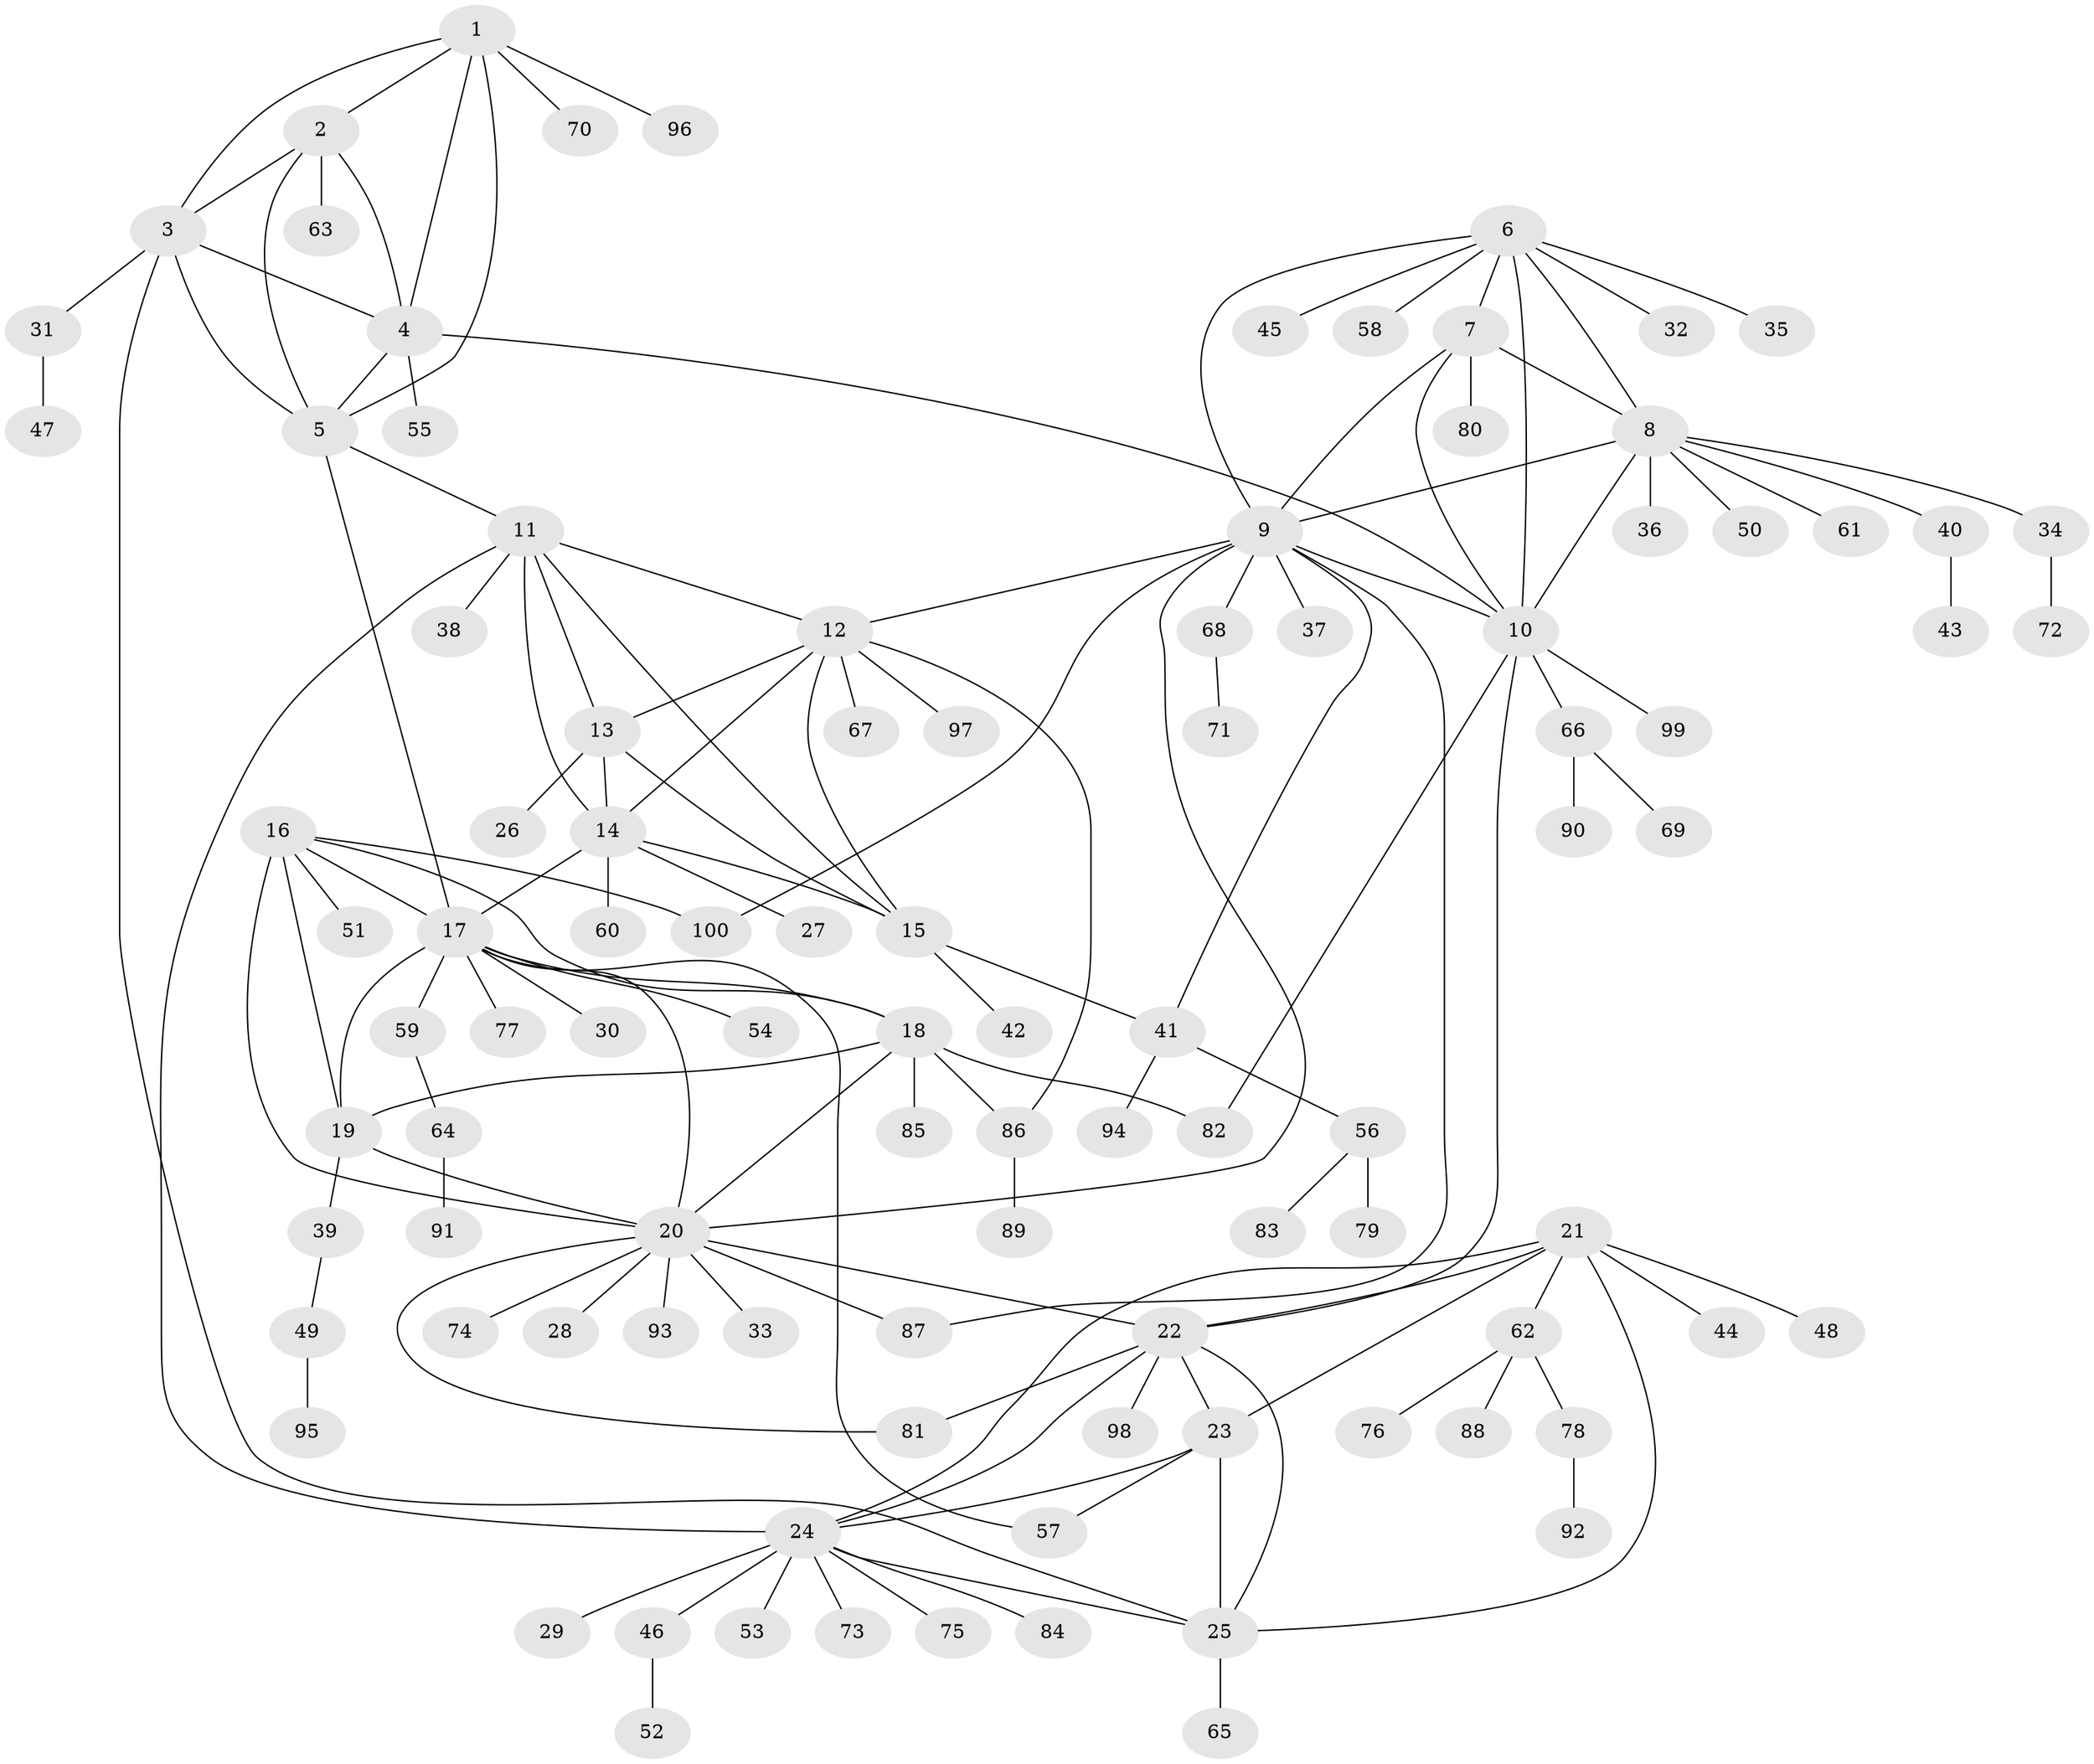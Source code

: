 // coarse degree distribution, {6: 0.08196721311475409, 1: 0.4918032786885246, 9: 0.03278688524590164, 8: 0.03278688524590164, 10: 0.03278688524590164, 5: 0.04918032786885246, 4: 0.06557377049180328, 3: 0.04918032786885246, 7: 0.03278688524590164, 2: 0.13114754098360656}
// Generated by graph-tools (version 1.1) at 2025/37/03/04/25 23:37:41]
// undirected, 100 vertices, 142 edges
graph export_dot {
  node [color=gray90,style=filled];
  1;
  2;
  3;
  4;
  5;
  6;
  7;
  8;
  9;
  10;
  11;
  12;
  13;
  14;
  15;
  16;
  17;
  18;
  19;
  20;
  21;
  22;
  23;
  24;
  25;
  26;
  27;
  28;
  29;
  30;
  31;
  32;
  33;
  34;
  35;
  36;
  37;
  38;
  39;
  40;
  41;
  42;
  43;
  44;
  45;
  46;
  47;
  48;
  49;
  50;
  51;
  52;
  53;
  54;
  55;
  56;
  57;
  58;
  59;
  60;
  61;
  62;
  63;
  64;
  65;
  66;
  67;
  68;
  69;
  70;
  71;
  72;
  73;
  74;
  75;
  76;
  77;
  78;
  79;
  80;
  81;
  82;
  83;
  84;
  85;
  86;
  87;
  88;
  89;
  90;
  91;
  92;
  93;
  94;
  95;
  96;
  97;
  98;
  99;
  100;
  1 -- 2;
  1 -- 3;
  1 -- 4;
  1 -- 5;
  1 -- 70;
  1 -- 96;
  2 -- 3;
  2 -- 4;
  2 -- 5;
  2 -- 63;
  3 -- 4;
  3 -- 5;
  3 -- 25;
  3 -- 31;
  4 -- 5;
  4 -- 10;
  4 -- 55;
  5 -- 11;
  5 -- 17;
  6 -- 7;
  6 -- 8;
  6 -- 9;
  6 -- 10;
  6 -- 32;
  6 -- 35;
  6 -- 45;
  6 -- 58;
  7 -- 8;
  7 -- 9;
  7 -- 10;
  7 -- 80;
  8 -- 9;
  8 -- 10;
  8 -- 34;
  8 -- 36;
  8 -- 40;
  8 -- 50;
  8 -- 61;
  9 -- 10;
  9 -- 12;
  9 -- 20;
  9 -- 37;
  9 -- 41;
  9 -- 68;
  9 -- 87;
  9 -- 100;
  10 -- 22;
  10 -- 66;
  10 -- 82;
  10 -- 99;
  11 -- 12;
  11 -- 13;
  11 -- 14;
  11 -- 15;
  11 -- 24;
  11 -- 38;
  12 -- 13;
  12 -- 14;
  12 -- 15;
  12 -- 67;
  12 -- 86;
  12 -- 97;
  13 -- 14;
  13 -- 15;
  13 -- 26;
  14 -- 15;
  14 -- 17;
  14 -- 27;
  14 -- 60;
  15 -- 41;
  15 -- 42;
  16 -- 17;
  16 -- 18;
  16 -- 19;
  16 -- 20;
  16 -- 51;
  16 -- 100;
  17 -- 18;
  17 -- 19;
  17 -- 20;
  17 -- 30;
  17 -- 54;
  17 -- 57;
  17 -- 59;
  17 -- 77;
  18 -- 19;
  18 -- 20;
  18 -- 82;
  18 -- 85;
  18 -- 86;
  19 -- 20;
  19 -- 39;
  20 -- 22;
  20 -- 28;
  20 -- 33;
  20 -- 74;
  20 -- 81;
  20 -- 87;
  20 -- 93;
  21 -- 22;
  21 -- 23;
  21 -- 24;
  21 -- 25;
  21 -- 44;
  21 -- 48;
  21 -- 62;
  22 -- 23;
  22 -- 24;
  22 -- 25;
  22 -- 81;
  22 -- 98;
  23 -- 24;
  23 -- 25;
  23 -- 57;
  24 -- 25;
  24 -- 29;
  24 -- 46;
  24 -- 53;
  24 -- 73;
  24 -- 75;
  24 -- 84;
  25 -- 65;
  31 -- 47;
  34 -- 72;
  39 -- 49;
  40 -- 43;
  41 -- 56;
  41 -- 94;
  46 -- 52;
  49 -- 95;
  56 -- 79;
  56 -- 83;
  59 -- 64;
  62 -- 76;
  62 -- 78;
  62 -- 88;
  64 -- 91;
  66 -- 69;
  66 -- 90;
  68 -- 71;
  78 -- 92;
  86 -- 89;
}
